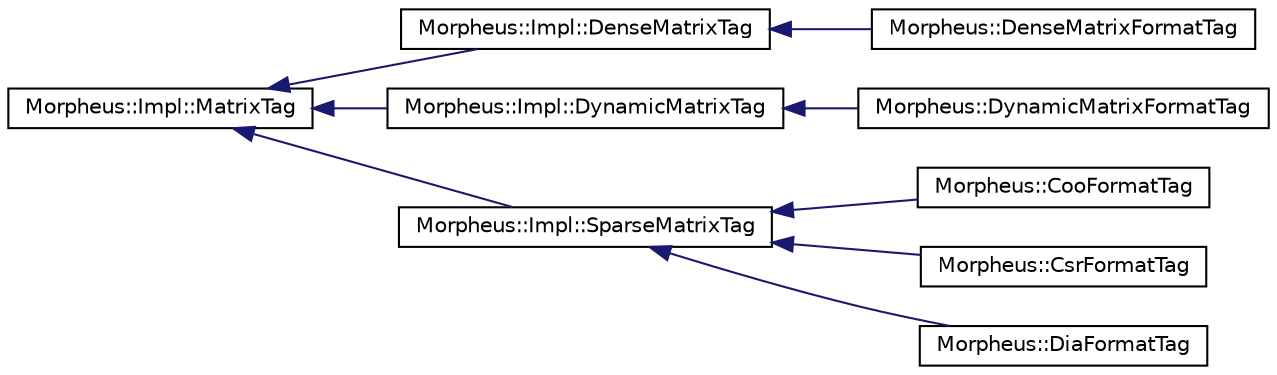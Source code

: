 digraph "Graphical Class Hierarchy"
{
 // LATEX_PDF_SIZE
  edge [fontname="Helvetica",fontsize="10",labelfontname="Helvetica",labelfontsize="10"];
  node [fontname="Helvetica",fontsize="10",shape=record];
  rankdir="LR";
  Node0 [label="Morpheus::Impl::MatrixTag",height=0.2,width=0.4,color="black", fillcolor="white", style="filled",URL="$structMorpheus_1_1Impl_1_1MatrixTag.html",tooltip="Tag used to mark containers as Matrices."];
  Node0 -> Node1 [dir="back",color="midnightblue",fontsize="10",style="solid",fontname="Helvetica"];
  Node1 [label="Morpheus::Impl::DenseMatrixTag",height=0.2,width=0.4,color="black", fillcolor="white", style="filled",URL="$structMorpheus_1_1Impl_1_1DenseMatrixTag.html",tooltip="Tag used to mark containers as Dense Matrices."];
  Node1 -> Node2 [dir="back",color="midnightblue",fontsize="10",style="solid",fontname="Helvetica"];
  Node2 [label="Morpheus::DenseMatrixFormatTag",height=0.2,width=0.4,color="black", fillcolor="white", style="filled",URL="$structMorpheus_1_1DenseMatrixFormatTag.html",tooltip="Tag used to mark containers as Matrix containers (Dense) with Dense Format."];
  Node0 -> Node3 [dir="back",color="midnightblue",fontsize="10",style="solid",fontname="Helvetica"];
  Node3 [label="Morpheus::Impl::DynamicMatrixTag",height=0.2,width=0.4,color="black", fillcolor="white", style="filled",URL="$structMorpheus_1_1Impl_1_1DynamicMatrixTag.html",tooltip="Tag used to mark containers as Dynamic Matrices."];
  Node3 -> Node4 [dir="back",color="midnightblue",fontsize="10",style="solid",fontname="Helvetica"];
  Node4 [label="Morpheus::DynamicMatrixFormatTag",height=0.2,width=0.4,color="black", fillcolor="white", style="filled",URL="$structMorpheus_1_1DynamicMatrixFormatTag.html",tooltip="Tag used to mark containers as Matrix container with Dynamic Storage Format."];
  Node0 -> Node5 [dir="back",color="midnightblue",fontsize="10",style="solid",fontname="Helvetica"];
  Node5 [label="Morpheus::Impl::SparseMatrixTag",height=0.2,width=0.4,color="black", fillcolor="white", style="filled",URL="$structMorpheus_1_1Impl_1_1SparseMatrixTag.html",tooltip="Tag used to mark containers as Sparse Matrices."];
  Node5 -> Node6 [dir="back",color="midnightblue",fontsize="10",style="solid",fontname="Helvetica"];
  Node6 [label="Morpheus::CooFormatTag",height=0.2,width=0.4,color="black", fillcolor="white", style="filled",URL="$structMorpheus_1_1CooFormatTag.html",tooltip="Tag used to mark containers as Matrix containers (Sparse) with Coordinate (COO) Storage Format."];
  Node5 -> Node7 [dir="back",color="midnightblue",fontsize="10",style="solid",fontname="Helvetica"];
  Node7 [label="Morpheus::CsrFormatTag",height=0.2,width=0.4,color="black", fillcolor="white", style="filled",URL="$structMorpheus_1_1CsrFormatTag.html",tooltip="Tag used to mark containers as Matrix containers (Sparse) with Compressed Sparse Row (CSR) Storage Fo..."];
  Node5 -> Node8 [dir="back",color="midnightblue",fontsize="10",style="solid",fontname="Helvetica"];
  Node8 [label="Morpheus::DiaFormatTag",height=0.2,width=0.4,color="black", fillcolor="white", style="filled",URL="$structMorpheus_1_1DiaFormatTag.html",tooltip="Tag used to mark containers as Matrix containers (Sparse) with Diagonal (DIA) Storage Format."];
}

